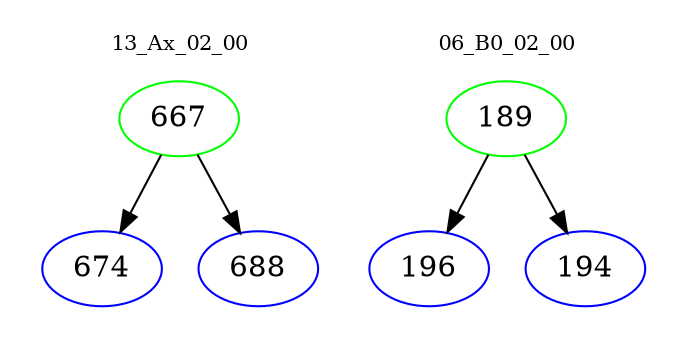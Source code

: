 digraph{
subgraph cluster_0 {
color = white
label = "13_Ax_02_00";
fontsize=10;
T0_667 [label="667", color="green"]
T0_667 -> T0_674 [color="black"]
T0_674 [label="674", color="blue"]
T0_667 -> T0_688 [color="black"]
T0_688 [label="688", color="blue"]
}
subgraph cluster_1 {
color = white
label = "06_B0_02_00";
fontsize=10;
T1_189 [label="189", color="green"]
T1_189 -> T1_196 [color="black"]
T1_196 [label="196", color="blue"]
T1_189 -> T1_194 [color="black"]
T1_194 [label="194", color="blue"]
}
}

